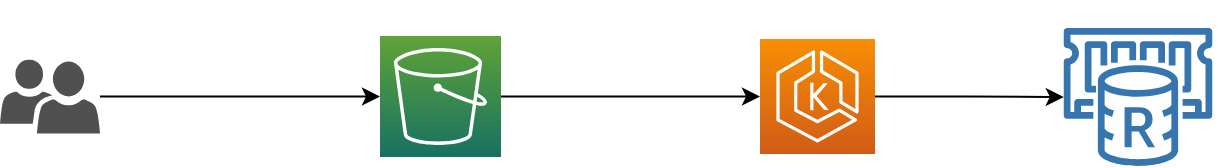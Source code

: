 <mxfile version="21.1.5" type="github">
  <diagram name="Page-1" id="t4Jn5vpzDotKNJ8F9sPx">
    <mxGraphModel dx="954" dy="650" grid="1" gridSize="10" guides="1" tooltips="1" connect="1" arrows="1" fold="1" page="1" pageScale="1" pageWidth="850" pageHeight="1100" math="0" shadow="0">
      <root>
        <mxCell id="0" />
        <mxCell id="1" parent="0" />
        <mxCell id="MkvONx4qWWmUhPcdUcCU-4" style="edgeStyle=orthogonalEdgeStyle;rounded=0;orthogonalLoop=1;jettySize=auto;html=1;entryX=0;entryY=0.5;entryDx=0;entryDy=0;entryPerimeter=0;" edge="1" parent="1" source="MkvONx4qWWmUhPcdUcCU-2" target="MkvONx4qWWmUhPcdUcCU-15">
          <mxGeometry relative="1" as="geometry">
            <mxPoint x="300" y="148.5" as="targetPoint" />
          </mxGeometry>
        </mxCell>
        <mxCell id="MkvONx4qWWmUhPcdUcCU-2" value="" style="sketch=0;pointerEvents=1;shadow=0;dashed=0;html=1;strokeColor=none;labelPosition=center;verticalLabelPosition=bottom;verticalAlign=top;align=center;fillColor=#505050;shape=mxgraph.mscae.intune.user_group" vertex="1" parent="1">
          <mxGeometry x="110" y="131.75" width="50" height="37" as="geometry" />
        </mxCell>
        <mxCell id="MkvONx4qWWmUhPcdUcCU-18" style="edgeStyle=orthogonalEdgeStyle;rounded=0;orthogonalLoop=1;jettySize=auto;html=1;" edge="1" parent="1" source="MkvONx4qWWmUhPcdUcCU-3" target="MkvONx4qWWmUhPcdUcCU-17">
          <mxGeometry relative="1" as="geometry" />
        </mxCell>
        <mxCell id="MkvONx4qWWmUhPcdUcCU-3" value="" style="sketch=0;points=[[0,0,0],[0.25,0,0],[0.5,0,0],[0.75,0,0],[1,0,0],[0,1,0],[0.25,1,0],[0.5,1,0],[0.75,1,0],[1,1,0],[0,0.25,0],[0,0.5,0],[0,0.75,0],[1,0.25,0],[1,0.5,0],[1,0.75,0]];outlineConnect=0;fontColor=#232F3E;gradientColor=#F78E04;gradientDirection=north;fillColor=#D05C17;strokeColor=#ffffff;dashed=0;verticalLabelPosition=bottom;verticalAlign=top;align=center;html=1;fontSize=12;fontStyle=0;aspect=fixed;shape=mxgraph.aws4.resourceIcon;resIcon=mxgraph.aws4.eks;" vertex="1" parent="1">
          <mxGeometry x="490" y="121.5" width="57.5" height="57.5" as="geometry" />
        </mxCell>
        <mxCell id="MkvONx4qWWmUhPcdUcCU-8" style="edgeStyle=orthogonalEdgeStyle;rounded=0;orthogonalLoop=1;jettySize=auto;html=1;entryX=0;entryY=0.5;entryDx=0;entryDy=0;entryPerimeter=0;exitX=1;exitY=0.5;exitDx=0;exitDy=0;exitPerimeter=0;" edge="1" parent="1" source="MkvONx4qWWmUhPcdUcCU-15" target="MkvONx4qWWmUhPcdUcCU-3">
          <mxGeometry relative="1" as="geometry">
            <mxPoint x="390" y="200" as="sourcePoint" />
          </mxGeometry>
        </mxCell>
        <mxCell id="MkvONx4qWWmUhPcdUcCU-16" value="" style="group" vertex="1" connectable="0" parent="1">
          <mxGeometry x="300" y="102" width="76" height="78.5" as="geometry" />
        </mxCell>
        <mxCell id="MkvONx4qWWmUhPcdUcCU-15" value="" style="sketch=0;points=[[0,0,0],[0.25,0,0],[0.5,0,0],[0.75,0,0],[1,0,0],[0,1,0],[0.25,1,0],[0.5,1,0],[0.75,1,0],[1,1,0],[0,0.25,0],[0,0.5,0],[0,0.75,0],[1,0.25,0],[1,0.5,0],[1,0.75,0]];outlineConnect=0;fontColor=#232F3E;gradientColor=#60A337;gradientDirection=north;fillColor=#177162;strokeColor=#ffffff;dashed=0;verticalLabelPosition=bottom;verticalAlign=top;align=center;html=1;fontSize=12;fontStyle=0;aspect=fixed;shape=mxgraph.aws4.resourceIcon;resIcon=mxgraph.aws4.s3;" vertex="1" parent="MkvONx4qWWmUhPcdUcCU-16">
          <mxGeometry y="18" width="60.5" height="60.5" as="geometry" />
        </mxCell>
        <mxCell id="MkvONx4qWWmUhPcdUcCU-13" value="" style="shape=image;html=1;verticalAlign=top;verticalLabelPosition=bottom;labelBackgroundColor=#ffffff;imageAspect=0;aspect=fixed;image=https://cdn1.iconfinder.com/data/icons/unicons-line-vol-5/24/react-128.png" vertex="1" parent="MkvONx4qWWmUhPcdUcCU-16">
          <mxGeometry x="41" width="35" height="35" as="geometry" />
        </mxCell>
        <mxCell id="MkvONx4qWWmUhPcdUcCU-17" value="" style="sketch=0;outlineConnect=0;fontColor=#232F3E;gradientColor=none;fillColor=#3675AD;strokeColor=none;dashed=0;verticalLabelPosition=bottom;verticalAlign=top;align=center;html=1;fontSize=12;fontStyle=0;aspect=fixed;pointerEvents=1;shape=mxgraph.aws4.elasticache_for_redis;" vertex="1" parent="1">
          <mxGeometry x="640" y="116" width="78" height="69" as="geometry" />
        </mxCell>
      </root>
    </mxGraphModel>
  </diagram>
</mxfile>
